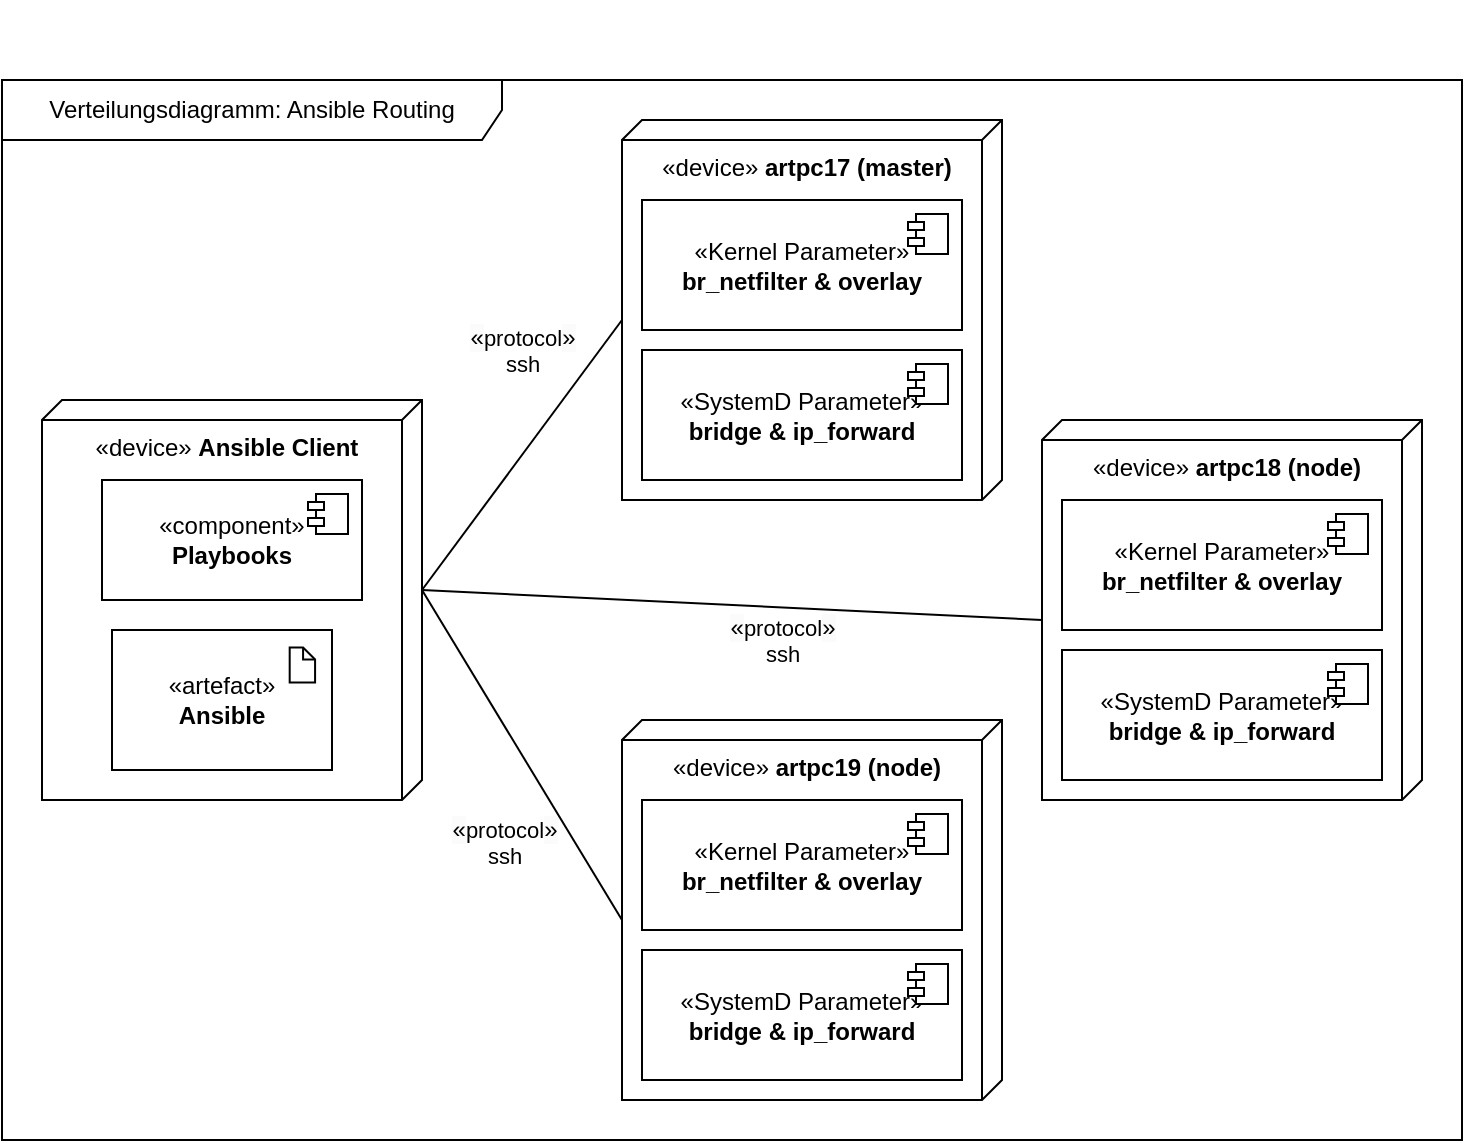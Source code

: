 <mxfile version="24.5.2" type="github">
  <diagram name="Seite-1" id="ety6VozThco01V0hG4by">
    <mxGraphModel dx="1663" dy="682" grid="1" gridSize="10" guides="1" tooltips="1" connect="1" arrows="1" fold="1" page="1" pageScale="1" pageWidth="827" pageHeight="1169" math="0" shadow="0">
      <root>
        <mxCell id="0" />
        <mxCell id="1" parent="0" />
        <mxCell id="1A0GOMXBw5Doz6MIAnEs-1" style="rounded=0;orthogonalLoop=1;jettySize=auto;html=1;exitX=0;exitY=0;exitDx=95;exitDy=0;exitPerimeter=0;entryX=0;entryY=0;entryDx=100;entryDy=190;entryPerimeter=0;endArrow=none;endFill=0;" edge="1" parent="1" source="1A0GOMXBw5Doz6MIAnEs-33" target="1A0GOMXBw5Doz6MIAnEs-46">
          <mxGeometry relative="1" as="geometry">
            <mxPoint x="250" y="295" as="sourcePoint" />
            <mxPoint x="350" y="545" as="targetPoint" />
          </mxGeometry>
        </mxCell>
        <mxCell id="1A0GOMXBw5Doz6MIAnEs-2" value="&lt;span style=&quot;font-size: 12px; text-wrap: wrap; background-color: rgb(251, 251, 251);&quot;&gt;«&lt;/span&gt;protocol&lt;span style=&quot;font-size: 12px; text-wrap: wrap; background-color: rgb(251, 251, 251);&quot;&gt;»&lt;/span&gt;&lt;br&gt;ssh" style="edgeLabel;html=1;align=center;verticalAlign=middle;resizable=0;points=[];" vertex="1" connectable="0" parent="1A0GOMXBw5Doz6MIAnEs-1">
          <mxGeometry x="0.06" y="4" relative="1" as="geometry">
            <mxPoint x="-16" y="40" as="offset" />
          </mxGeometry>
        </mxCell>
        <mxCell id="1A0GOMXBw5Doz6MIAnEs-3" value="&lt;span style=&quot;font-size: 12px; text-wrap: wrap; background-color: rgb(251, 251, 251);&quot;&gt;«&lt;/span&gt;protocol&lt;span style=&quot;font-size: 12px; text-wrap: wrap; background-color: rgb(251, 251, 251);&quot;&gt;»&lt;/span&gt;&lt;br&gt;ssh" style="rounded=0;orthogonalLoop=1;jettySize=auto;html=1;exitX=0;exitY=0;exitDx=95;exitDy=0;exitPerimeter=0;entryX=0;entryY=0;entryDx=100;entryDy=190;entryPerimeter=0;endArrow=none;endFill=0;" edge="1" parent="1" source="1A0GOMXBw5Doz6MIAnEs-33" target="1A0GOMXBw5Doz6MIAnEs-41">
          <mxGeometry x="0.166" y="-16" relative="1" as="geometry">
            <mxPoint x="250" y="295" as="sourcePoint" />
            <mxPoint x="560" y="345" as="targetPoint" />
            <mxPoint as="offset" />
          </mxGeometry>
        </mxCell>
        <mxCell id="1A0GOMXBw5Doz6MIAnEs-4" style="rounded=0;orthogonalLoop=1;jettySize=auto;html=1;exitX=0;exitY=0;exitDx=95;exitDy=0;exitPerimeter=0;entryX=0;entryY=0;entryDx=100;entryDy=190;entryPerimeter=0;endArrow=none;endFill=0;" edge="1" parent="1" source="1A0GOMXBw5Doz6MIAnEs-33" target="1A0GOMXBw5Doz6MIAnEs-25">
          <mxGeometry relative="1" as="geometry">
            <mxPoint x="250" y="295" as="sourcePoint" />
            <mxPoint x="430" y="110" as="targetPoint" />
          </mxGeometry>
        </mxCell>
        <mxCell id="1A0GOMXBw5Doz6MIAnEs-5" value="&lt;span style=&quot;font-size: 12px; text-wrap: wrap; background-color: rgb(251, 251, 251);&quot;&gt;«&lt;/span&gt;protocol&lt;span style=&quot;font-size: 12px; text-wrap: wrap; background-color: rgb(251, 251, 251);&quot;&gt;»&lt;/span&gt;&lt;br&gt;ssh" style="edgeLabel;html=1;align=center;verticalAlign=middle;resizable=0;points=[];" vertex="1" connectable="0" parent="1A0GOMXBw5Doz6MIAnEs-4">
          <mxGeometry x="0.134" relative="1" as="geometry">
            <mxPoint x="-7" y="-44" as="offset" />
          </mxGeometry>
        </mxCell>
        <mxCell id="1A0GOMXBw5Doz6MIAnEs-24" value="" style="group" vertex="1" connectable="0" parent="1">
          <mxGeometry x="400" y="50" width="190" height="260" as="geometry" />
        </mxCell>
        <mxCell id="1A0GOMXBw5Doz6MIAnEs-25" value="«device»&amp;nbsp;&lt;b&gt;artpc17 (master)&lt;/b&gt;" style="verticalAlign=top;align=center;shape=cube;size=10;direction=south;html=1;boundedLbl=1;spacingLeft=5;whiteSpace=wrap;" vertex="1" parent="1A0GOMXBw5Doz6MIAnEs-24">
          <mxGeometry x="-50" y="60" width="190" height="190" as="geometry" />
        </mxCell>
        <mxCell id="1A0GOMXBw5Doz6MIAnEs-26" value="«SystemD Parameter»&lt;br&gt;&lt;b&gt;bridge &amp;amp; ip_forward&lt;/b&gt;" style="html=1;dropTarget=0;whiteSpace=wrap;" vertex="1" parent="1A0GOMXBw5Doz6MIAnEs-24">
          <mxGeometry x="-40" y="175" width="160" height="65" as="geometry" />
        </mxCell>
        <mxCell id="1A0GOMXBw5Doz6MIAnEs-27" value="" style="shape=module;jettyWidth=8;jettyHeight=4;" vertex="1" parent="1A0GOMXBw5Doz6MIAnEs-26">
          <mxGeometry x="1" width="20" height="20" relative="1" as="geometry">
            <mxPoint x="-27" y="7" as="offset" />
          </mxGeometry>
        </mxCell>
        <mxCell id="1A0GOMXBw5Doz6MIAnEs-28" value="«Kernel Parameter»&lt;br&gt;&lt;b&gt;br_netfilter &amp;amp; overlay&lt;/b&gt;" style="html=1;dropTarget=0;whiteSpace=wrap;" vertex="1" parent="1A0GOMXBw5Doz6MIAnEs-24">
          <mxGeometry x="-40" y="100" width="160" height="65" as="geometry" />
        </mxCell>
        <mxCell id="1A0GOMXBw5Doz6MIAnEs-29" value="" style="shape=module;jettyWidth=8;jettyHeight=4;" vertex="1" parent="1A0GOMXBw5Doz6MIAnEs-28">
          <mxGeometry x="1" width="20" height="20" relative="1" as="geometry">
            <mxPoint x="-27" y="7" as="offset" />
          </mxGeometry>
        </mxCell>
        <mxCell id="1A0GOMXBw5Doz6MIAnEs-33" value="«device»&amp;nbsp;&lt;b&gt;Ansible Client&lt;/b&gt;" style="verticalAlign=top;align=center;shape=cube;size=10;direction=south;html=1;boundedLbl=1;spacingLeft=5;whiteSpace=wrap;" vertex="1" parent="1">
          <mxGeometry x="60" y="250" width="190" height="200" as="geometry" />
        </mxCell>
        <mxCell id="1A0GOMXBw5Doz6MIAnEs-34" value="«component»&lt;br&gt;&lt;b&gt;Playbooks&lt;/b&gt;" style="html=1;dropTarget=0;whiteSpace=wrap;" vertex="1" parent="1">
          <mxGeometry x="90" y="290" width="130" height="60" as="geometry" />
        </mxCell>
        <mxCell id="1A0GOMXBw5Doz6MIAnEs-35" value="" style="shape=module;jettyWidth=8;jettyHeight=4;" vertex="1" parent="1A0GOMXBw5Doz6MIAnEs-34">
          <mxGeometry x="1" width="20" height="20" relative="1" as="geometry">
            <mxPoint x="-27" y="7" as="offset" />
          </mxGeometry>
        </mxCell>
        <mxCell id="1A0GOMXBw5Doz6MIAnEs-36" value="" style="group" vertex="1" connectable="0" parent="1">
          <mxGeometry x="95" y="365" width="110" height="70" as="geometry" />
        </mxCell>
        <mxCell id="1A0GOMXBw5Doz6MIAnEs-37" value="«artefact»&lt;br&gt;&lt;b&gt;Ansible&lt;/b&gt;" style="html=1;dropTarget=0;whiteSpace=wrap;" vertex="1" parent="1A0GOMXBw5Doz6MIAnEs-36">
          <mxGeometry width="110" height="70" as="geometry" />
        </mxCell>
        <mxCell id="1A0GOMXBw5Doz6MIAnEs-38" value="" style="shape=note2;boundedLbl=1;whiteSpace=wrap;html=1;size=6;verticalAlign=top;align=left;spacingLeft=5;" vertex="1" parent="1A0GOMXBw5Doz6MIAnEs-36">
          <mxGeometry x="88.846" y="8.75" width="12.692" height="17.5" as="geometry" />
        </mxCell>
        <mxCell id="1A0GOMXBw5Doz6MIAnEs-39" value="Verteilungsdiagramm: Ansible Routing" style="shape=umlFrame;whiteSpace=wrap;html=1;pointerEvents=0;width=250;height=30;" vertex="1" parent="1">
          <mxGeometry x="40" y="90" width="730" height="530" as="geometry" />
        </mxCell>
        <mxCell id="1A0GOMXBw5Doz6MIAnEs-41" value="«device»&amp;nbsp;&lt;b&gt;artpc18 (node)&lt;/b&gt;" style="verticalAlign=top;align=center;shape=cube;size=10;direction=south;html=1;boundedLbl=1;spacingLeft=5;whiteSpace=wrap;" vertex="1" parent="1">
          <mxGeometry x="560" y="260" width="190" height="190" as="geometry" />
        </mxCell>
        <mxCell id="1A0GOMXBw5Doz6MIAnEs-42" value="«SystemD Parameter»&lt;br&gt;&lt;b&gt;bridge &amp;amp; ip_forward&lt;/b&gt;" style="html=1;dropTarget=0;whiteSpace=wrap;" vertex="1" parent="1">
          <mxGeometry x="570" y="375" width="160" height="65" as="geometry" />
        </mxCell>
        <mxCell id="1A0GOMXBw5Doz6MIAnEs-43" value="" style="shape=module;jettyWidth=8;jettyHeight=4;" vertex="1" parent="1A0GOMXBw5Doz6MIAnEs-42">
          <mxGeometry x="1" width="20" height="20" relative="1" as="geometry">
            <mxPoint x="-27" y="7" as="offset" />
          </mxGeometry>
        </mxCell>
        <mxCell id="1A0GOMXBw5Doz6MIAnEs-44" value="«Kernel Parameter»&lt;br&gt;&lt;b&gt;br_netfilter &amp;amp; overlay&lt;/b&gt;" style="html=1;dropTarget=0;whiteSpace=wrap;" vertex="1" parent="1">
          <mxGeometry x="570" y="300" width="160" height="65" as="geometry" />
        </mxCell>
        <mxCell id="1A0GOMXBw5Doz6MIAnEs-45" value="" style="shape=module;jettyWidth=8;jettyHeight=4;" vertex="1" parent="1A0GOMXBw5Doz6MIAnEs-44">
          <mxGeometry x="1" width="20" height="20" relative="1" as="geometry">
            <mxPoint x="-27" y="7" as="offset" />
          </mxGeometry>
        </mxCell>
        <mxCell id="1A0GOMXBw5Doz6MIAnEs-46" value="«device»&amp;nbsp;&lt;b&gt;artpc19 (node)&lt;/b&gt;" style="verticalAlign=top;align=center;shape=cube;size=10;direction=south;html=1;boundedLbl=1;spacingLeft=5;whiteSpace=wrap;" vertex="1" parent="1">
          <mxGeometry x="350" y="410" width="190" height="190" as="geometry" />
        </mxCell>
        <mxCell id="1A0GOMXBw5Doz6MIAnEs-47" value="«SystemD Parameter»&lt;br&gt;&lt;b&gt;bridge &amp;amp; ip_forward&lt;/b&gt;" style="html=1;dropTarget=0;whiteSpace=wrap;" vertex="1" parent="1">
          <mxGeometry x="360" y="525" width="160" height="65" as="geometry" />
        </mxCell>
        <mxCell id="1A0GOMXBw5Doz6MIAnEs-48" value="" style="shape=module;jettyWidth=8;jettyHeight=4;" vertex="1" parent="1A0GOMXBw5Doz6MIAnEs-47">
          <mxGeometry x="1" width="20" height="20" relative="1" as="geometry">
            <mxPoint x="-27" y="7" as="offset" />
          </mxGeometry>
        </mxCell>
        <mxCell id="1A0GOMXBw5Doz6MIAnEs-49" value="«Kernel Parameter»&lt;br&gt;&lt;b&gt;br_netfilter &amp;amp; overlay&lt;/b&gt;" style="html=1;dropTarget=0;whiteSpace=wrap;" vertex="1" parent="1">
          <mxGeometry x="360" y="450" width="160" height="65" as="geometry" />
        </mxCell>
        <mxCell id="1A0GOMXBw5Doz6MIAnEs-50" value="" style="shape=module;jettyWidth=8;jettyHeight=4;" vertex="1" parent="1A0GOMXBw5Doz6MIAnEs-49">
          <mxGeometry x="1" width="20" height="20" relative="1" as="geometry">
            <mxPoint x="-27" y="7" as="offset" />
          </mxGeometry>
        </mxCell>
      </root>
    </mxGraphModel>
  </diagram>
</mxfile>
